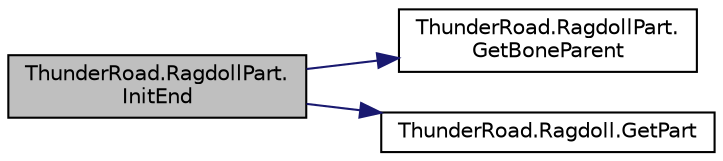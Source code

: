 digraph "ThunderRoad.RagdollPart.InitEnd"
{
 // LATEX_PDF_SIZE
  edge [fontname="Helvetica",fontsize="10",labelfontname="Helvetica",labelfontsize="10"];
  node [fontname="Helvetica",fontsize="10",shape=record];
  rankdir="LR";
  Node1 [label="ThunderRoad.RagdollPart.\lInitEnd",height=0.2,width=0.4,color="black", fillcolor="grey75", style="filled", fontcolor="black",tooltip="Initializes the end."];
  Node1 -> Node2 [color="midnightblue",fontsize="10",style="solid",fontname="Helvetica"];
  Node2 [label="ThunderRoad.RagdollPart.\lGetBoneParent",height=0.2,width=0.4,color="black", fillcolor="white", style="filled",URL="$class_thunder_road_1_1_ragdoll_part.html#a42ed699d2c051ee0e019c0d6cabe1d99",tooltip="Gets the bone parent."];
  Node1 -> Node3 [color="midnightblue",fontsize="10",style="solid",fontname="Helvetica"];
  Node3 [label="ThunderRoad.Ragdoll.GetPart",height=0.2,width=0.4,color="black", fillcolor="white", style="filled",URL="$class_thunder_road_1_1_ragdoll.html#a63bb50459ca0652451c1aef3fc8155cb",tooltip="Gets the part."];
}
